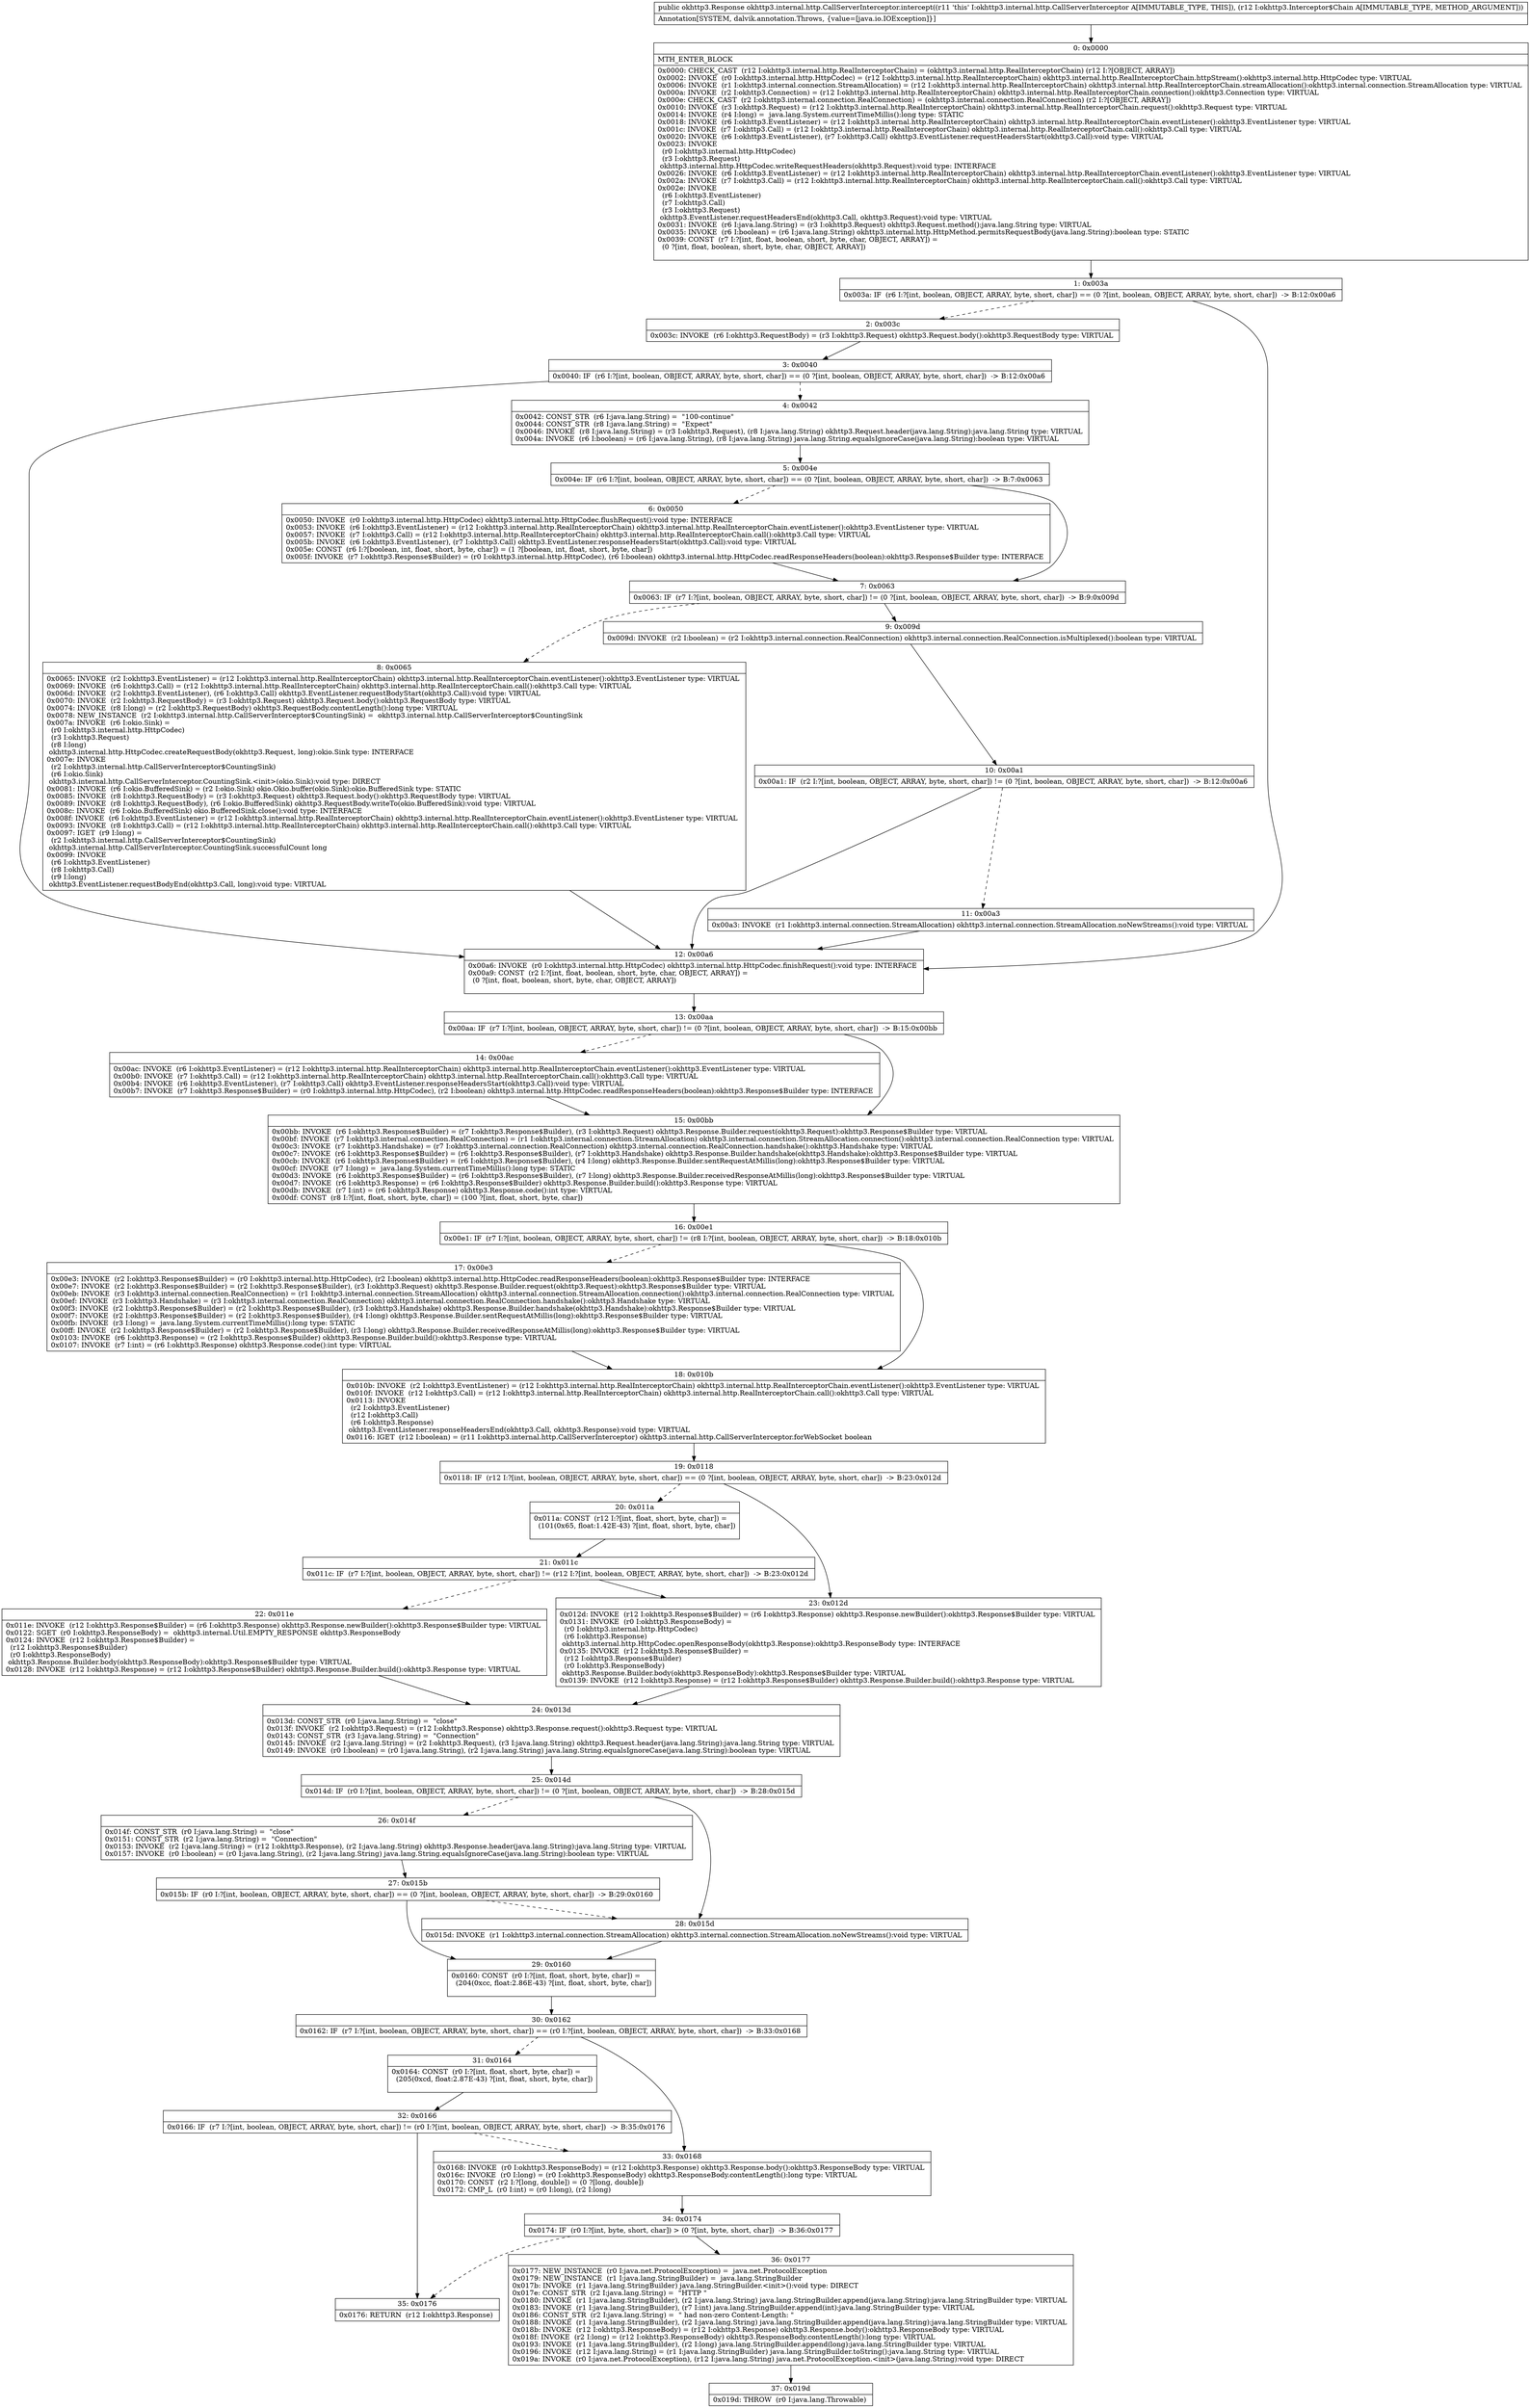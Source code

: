 digraph "CFG forokhttp3.internal.http.CallServerInterceptor.intercept(Lokhttp3\/Interceptor$Chain;)Lokhttp3\/Response;" {
Node_0 [shape=record,label="{0\:\ 0x0000|MTH_ENTER_BLOCK\l|0x0000: CHECK_CAST  (r12 I:okhttp3.internal.http.RealInterceptorChain) = (okhttp3.internal.http.RealInterceptorChain) (r12 I:?[OBJECT, ARRAY]) \l0x0002: INVOKE  (r0 I:okhttp3.internal.http.HttpCodec) = (r12 I:okhttp3.internal.http.RealInterceptorChain) okhttp3.internal.http.RealInterceptorChain.httpStream():okhttp3.internal.http.HttpCodec type: VIRTUAL \l0x0006: INVOKE  (r1 I:okhttp3.internal.connection.StreamAllocation) = (r12 I:okhttp3.internal.http.RealInterceptorChain) okhttp3.internal.http.RealInterceptorChain.streamAllocation():okhttp3.internal.connection.StreamAllocation type: VIRTUAL \l0x000a: INVOKE  (r2 I:okhttp3.Connection) = (r12 I:okhttp3.internal.http.RealInterceptorChain) okhttp3.internal.http.RealInterceptorChain.connection():okhttp3.Connection type: VIRTUAL \l0x000e: CHECK_CAST  (r2 I:okhttp3.internal.connection.RealConnection) = (okhttp3.internal.connection.RealConnection) (r2 I:?[OBJECT, ARRAY]) \l0x0010: INVOKE  (r3 I:okhttp3.Request) = (r12 I:okhttp3.internal.http.RealInterceptorChain) okhttp3.internal.http.RealInterceptorChain.request():okhttp3.Request type: VIRTUAL \l0x0014: INVOKE  (r4 I:long) =  java.lang.System.currentTimeMillis():long type: STATIC \l0x0018: INVOKE  (r6 I:okhttp3.EventListener) = (r12 I:okhttp3.internal.http.RealInterceptorChain) okhttp3.internal.http.RealInterceptorChain.eventListener():okhttp3.EventListener type: VIRTUAL \l0x001c: INVOKE  (r7 I:okhttp3.Call) = (r12 I:okhttp3.internal.http.RealInterceptorChain) okhttp3.internal.http.RealInterceptorChain.call():okhttp3.Call type: VIRTUAL \l0x0020: INVOKE  (r6 I:okhttp3.EventListener), (r7 I:okhttp3.Call) okhttp3.EventListener.requestHeadersStart(okhttp3.Call):void type: VIRTUAL \l0x0023: INVOKE  \l  (r0 I:okhttp3.internal.http.HttpCodec)\l  (r3 I:okhttp3.Request)\l okhttp3.internal.http.HttpCodec.writeRequestHeaders(okhttp3.Request):void type: INTERFACE \l0x0026: INVOKE  (r6 I:okhttp3.EventListener) = (r12 I:okhttp3.internal.http.RealInterceptorChain) okhttp3.internal.http.RealInterceptorChain.eventListener():okhttp3.EventListener type: VIRTUAL \l0x002a: INVOKE  (r7 I:okhttp3.Call) = (r12 I:okhttp3.internal.http.RealInterceptorChain) okhttp3.internal.http.RealInterceptorChain.call():okhttp3.Call type: VIRTUAL \l0x002e: INVOKE  \l  (r6 I:okhttp3.EventListener)\l  (r7 I:okhttp3.Call)\l  (r3 I:okhttp3.Request)\l okhttp3.EventListener.requestHeadersEnd(okhttp3.Call, okhttp3.Request):void type: VIRTUAL \l0x0031: INVOKE  (r6 I:java.lang.String) = (r3 I:okhttp3.Request) okhttp3.Request.method():java.lang.String type: VIRTUAL \l0x0035: INVOKE  (r6 I:boolean) = (r6 I:java.lang.String) okhttp3.internal.http.HttpMethod.permitsRequestBody(java.lang.String):boolean type: STATIC \l0x0039: CONST  (r7 I:?[int, float, boolean, short, byte, char, OBJECT, ARRAY]) = \l  (0 ?[int, float, boolean, short, byte, char, OBJECT, ARRAY])\l \l}"];
Node_1 [shape=record,label="{1\:\ 0x003a|0x003a: IF  (r6 I:?[int, boolean, OBJECT, ARRAY, byte, short, char]) == (0 ?[int, boolean, OBJECT, ARRAY, byte, short, char])  \-\> B:12:0x00a6 \l}"];
Node_2 [shape=record,label="{2\:\ 0x003c|0x003c: INVOKE  (r6 I:okhttp3.RequestBody) = (r3 I:okhttp3.Request) okhttp3.Request.body():okhttp3.RequestBody type: VIRTUAL \l}"];
Node_3 [shape=record,label="{3\:\ 0x0040|0x0040: IF  (r6 I:?[int, boolean, OBJECT, ARRAY, byte, short, char]) == (0 ?[int, boolean, OBJECT, ARRAY, byte, short, char])  \-\> B:12:0x00a6 \l}"];
Node_4 [shape=record,label="{4\:\ 0x0042|0x0042: CONST_STR  (r6 I:java.lang.String) =  \"100\-continue\" \l0x0044: CONST_STR  (r8 I:java.lang.String) =  \"Expect\" \l0x0046: INVOKE  (r8 I:java.lang.String) = (r3 I:okhttp3.Request), (r8 I:java.lang.String) okhttp3.Request.header(java.lang.String):java.lang.String type: VIRTUAL \l0x004a: INVOKE  (r6 I:boolean) = (r6 I:java.lang.String), (r8 I:java.lang.String) java.lang.String.equalsIgnoreCase(java.lang.String):boolean type: VIRTUAL \l}"];
Node_5 [shape=record,label="{5\:\ 0x004e|0x004e: IF  (r6 I:?[int, boolean, OBJECT, ARRAY, byte, short, char]) == (0 ?[int, boolean, OBJECT, ARRAY, byte, short, char])  \-\> B:7:0x0063 \l}"];
Node_6 [shape=record,label="{6\:\ 0x0050|0x0050: INVOKE  (r0 I:okhttp3.internal.http.HttpCodec) okhttp3.internal.http.HttpCodec.flushRequest():void type: INTERFACE \l0x0053: INVOKE  (r6 I:okhttp3.EventListener) = (r12 I:okhttp3.internal.http.RealInterceptorChain) okhttp3.internal.http.RealInterceptorChain.eventListener():okhttp3.EventListener type: VIRTUAL \l0x0057: INVOKE  (r7 I:okhttp3.Call) = (r12 I:okhttp3.internal.http.RealInterceptorChain) okhttp3.internal.http.RealInterceptorChain.call():okhttp3.Call type: VIRTUAL \l0x005b: INVOKE  (r6 I:okhttp3.EventListener), (r7 I:okhttp3.Call) okhttp3.EventListener.responseHeadersStart(okhttp3.Call):void type: VIRTUAL \l0x005e: CONST  (r6 I:?[boolean, int, float, short, byte, char]) = (1 ?[boolean, int, float, short, byte, char]) \l0x005f: INVOKE  (r7 I:okhttp3.Response$Builder) = (r0 I:okhttp3.internal.http.HttpCodec), (r6 I:boolean) okhttp3.internal.http.HttpCodec.readResponseHeaders(boolean):okhttp3.Response$Builder type: INTERFACE \l}"];
Node_7 [shape=record,label="{7\:\ 0x0063|0x0063: IF  (r7 I:?[int, boolean, OBJECT, ARRAY, byte, short, char]) != (0 ?[int, boolean, OBJECT, ARRAY, byte, short, char])  \-\> B:9:0x009d \l}"];
Node_8 [shape=record,label="{8\:\ 0x0065|0x0065: INVOKE  (r2 I:okhttp3.EventListener) = (r12 I:okhttp3.internal.http.RealInterceptorChain) okhttp3.internal.http.RealInterceptorChain.eventListener():okhttp3.EventListener type: VIRTUAL \l0x0069: INVOKE  (r6 I:okhttp3.Call) = (r12 I:okhttp3.internal.http.RealInterceptorChain) okhttp3.internal.http.RealInterceptorChain.call():okhttp3.Call type: VIRTUAL \l0x006d: INVOKE  (r2 I:okhttp3.EventListener), (r6 I:okhttp3.Call) okhttp3.EventListener.requestBodyStart(okhttp3.Call):void type: VIRTUAL \l0x0070: INVOKE  (r2 I:okhttp3.RequestBody) = (r3 I:okhttp3.Request) okhttp3.Request.body():okhttp3.RequestBody type: VIRTUAL \l0x0074: INVOKE  (r8 I:long) = (r2 I:okhttp3.RequestBody) okhttp3.RequestBody.contentLength():long type: VIRTUAL \l0x0078: NEW_INSTANCE  (r2 I:okhttp3.internal.http.CallServerInterceptor$CountingSink) =  okhttp3.internal.http.CallServerInterceptor$CountingSink \l0x007a: INVOKE  (r6 I:okio.Sink) = \l  (r0 I:okhttp3.internal.http.HttpCodec)\l  (r3 I:okhttp3.Request)\l  (r8 I:long)\l okhttp3.internal.http.HttpCodec.createRequestBody(okhttp3.Request, long):okio.Sink type: INTERFACE \l0x007e: INVOKE  \l  (r2 I:okhttp3.internal.http.CallServerInterceptor$CountingSink)\l  (r6 I:okio.Sink)\l okhttp3.internal.http.CallServerInterceptor.CountingSink.\<init\>(okio.Sink):void type: DIRECT \l0x0081: INVOKE  (r6 I:okio.BufferedSink) = (r2 I:okio.Sink) okio.Okio.buffer(okio.Sink):okio.BufferedSink type: STATIC \l0x0085: INVOKE  (r8 I:okhttp3.RequestBody) = (r3 I:okhttp3.Request) okhttp3.Request.body():okhttp3.RequestBody type: VIRTUAL \l0x0089: INVOKE  (r8 I:okhttp3.RequestBody), (r6 I:okio.BufferedSink) okhttp3.RequestBody.writeTo(okio.BufferedSink):void type: VIRTUAL \l0x008c: INVOKE  (r6 I:okio.BufferedSink) okio.BufferedSink.close():void type: INTERFACE \l0x008f: INVOKE  (r6 I:okhttp3.EventListener) = (r12 I:okhttp3.internal.http.RealInterceptorChain) okhttp3.internal.http.RealInterceptorChain.eventListener():okhttp3.EventListener type: VIRTUAL \l0x0093: INVOKE  (r8 I:okhttp3.Call) = (r12 I:okhttp3.internal.http.RealInterceptorChain) okhttp3.internal.http.RealInterceptorChain.call():okhttp3.Call type: VIRTUAL \l0x0097: IGET  (r9 I:long) = \l  (r2 I:okhttp3.internal.http.CallServerInterceptor$CountingSink)\l okhttp3.internal.http.CallServerInterceptor.CountingSink.successfulCount long \l0x0099: INVOKE  \l  (r6 I:okhttp3.EventListener)\l  (r8 I:okhttp3.Call)\l  (r9 I:long)\l okhttp3.EventListener.requestBodyEnd(okhttp3.Call, long):void type: VIRTUAL \l}"];
Node_9 [shape=record,label="{9\:\ 0x009d|0x009d: INVOKE  (r2 I:boolean) = (r2 I:okhttp3.internal.connection.RealConnection) okhttp3.internal.connection.RealConnection.isMultiplexed():boolean type: VIRTUAL \l}"];
Node_10 [shape=record,label="{10\:\ 0x00a1|0x00a1: IF  (r2 I:?[int, boolean, OBJECT, ARRAY, byte, short, char]) != (0 ?[int, boolean, OBJECT, ARRAY, byte, short, char])  \-\> B:12:0x00a6 \l}"];
Node_11 [shape=record,label="{11\:\ 0x00a3|0x00a3: INVOKE  (r1 I:okhttp3.internal.connection.StreamAllocation) okhttp3.internal.connection.StreamAllocation.noNewStreams():void type: VIRTUAL \l}"];
Node_12 [shape=record,label="{12\:\ 0x00a6|0x00a6: INVOKE  (r0 I:okhttp3.internal.http.HttpCodec) okhttp3.internal.http.HttpCodec.finishRequest():void type: INTERFACE \l0x00a9: CONST  (r2 I:?[int, float, boolean, short, byte, char, OBJECT, ARRAY]) = \l  (0 ?[int, float, boolean, short, byte, char, OBJECT, ARRAY])\l \l}"];
Node_13 [shape=record,label="{13\:\ 0x00aa|0x00aa: IF  (r7 I:?[int, boolean, OBJECT, ARRAY, byte, short, char]) != (0 ?[int, boolean, OBJECT, ARRAY, byte, short, char])  \-\> B:15:0x00bb \l}"];
Node_14 [shape=record,label="{14\:\ 0x00ac|0x00ac: INVOKE  (r6 I:okhttp3.EventListener) = (r12 I:okhttp3.internal.http.RealInterceptorChain) okhttp3.internal.http.RealInterceptorChain.eventListener():okhttp3.EventListener type: VIRTUAL \l0x00b0: INVOKE  (r7 I:okhttp3.Call) = (r12 I:okhttp3.internal.http.RealInterceptorChain) okhttp3.internal.http.RealInterceptorChain.call():okhttp3.Call type: VIRTUAL \l0x00b4: INVOKE  (r6 I:okhttp3.EventListener), (r7 I:okhttp3.Call) okhttp3.EventListener.responseHeadersStart(okhttp3.Call):void type: VIRTUAL \l0x00b7: INVOKE  (r7 I:okhttp3.Response$Builder) = (r0 I:okhttp3.internal.http.HttpCodec), (r2 I:boolean) okhttp3.internal.http.HttpCodec.readResponseHeaders(boolean):okhttp3.Response$Builder type: INTERFACE \l}"];
Node_15 [shape=record,label="{15\:\ 0x00bb|0x00bb: INVOKE  (r6 I:okhttp3.Response$Builder) = (r7 I:okhttp3.Response$Builder), (r3 I:okhttp3.Request) okhttp3.Response.Builder.request(okhttp3.Request):okhttp3.Response$Builder type: VIRTUAL \l0x00bf: INVOKE  (r7 I:okhttp3.internal.connection.RealConnection) = (r1 I:okhttp3.internal.connection.StreamAllocation) okhttp3.internal.connection.StreamAllocation.connection():okhttp3.internal.connection.RealConnection type: VIRTUAL \l0x00c3: INVOKE  (r7 I:okhttp3.Handshake) = (r7 I:okhttp3.internal.connection.RealConnection) okhttp3.internal.connection.RealConnection.handshake():okhttp3.Handshake type: VIRTUAL \l0x00c7: INVOKE  (r6 I:okhttp3.Response$Builder) = (r6 I:okhttp3.Response$Builder), (r7 I:okhttp3.Handshake) okhttp3.Response.Builder.handshake(okhttp3.Handshake):okhttp3.Response$Builder type: VIRTUAL \l0x00cb: INVOKE  (r6 I:okhttp3.Response$Builder) = (r6 I:okhttp3.Response$Builder), (r4 I:long) okhttp3.Response.Builder.sentRequestAtMillis(long):okhttp3.Response$Builder type: VIRTUAL \l0x00cf: INVOKE  (r7 I:long) =  java.lang.System.currentTimeMillis():long type: STATIC \l0x00d3: INVOKE  (r6 I:okhttp3.Response$Builder) = (r6 I:okhttp3.Response$Builder), (r7 I:long) okhttp3.Response.Builder.receivedResponseAtMillis(long):okhttp3.Response$Builder type: VIRTUAL \l0x00d7: INVOKE  (r6 I:okhttp3.Response) = (r6 I:okhttp3.Response$Builder) okhttp3.Response.Builder.build():okhttp3.Response type: VIRTUAL \l0x00db: INVOKE  (r7 I:int) = (r6 I:okhttp3.Response) okhttp3.Response.code():int type: VIRTUAL \l0x00df: CONST  (r8 I:?[int, float, short, byte, char]) = (100 ?[int, float, short, byte, char]) \l}"];
Node_16 [shape=record,label="{16\:\ 0x00e1|0x00e1: IF  (r7 I:?[int, boolean, OBJECT, ARRAY, byte, short, char]) != (r8 I:?[int, boolean, OBJECT, ARRAY, byte, short, char])  \-\> B:18:0x010b \l}"];
Node_17 [shape=record,label="{17\:\ 0x00e3|0x00e3: INVOKE  (r2 I:okhttp3.Response$Builder) = (r0 I:okhttp3.internal.http.HttpCodec), (r2 I:boolean) okhttp3.internal.http.HttpCodec.readResponseHeaders(boolean):okhttp3.Response$Builder type: INTERFACE \l0x00e7: INVOKE  (r2 I:okhttp3.Response$Builder) = (r2 I:okhttp3.Response$Builder), (r3 I:okhttp3.Request) okhttp3.Response.Builder.request(okhttp3.Request):okhttp3.Response$Builder type: VIRTUAL \l0x00eb: INVOKE  (r3 I:okhttp3.internal.connection.RealConnection) = (r1 I:okhttp3.internal.connection.StreamAllocation) okhttp3.internal.connection.StreamAllocation.connection():okhttp3.internal.connection.RealConnection type: VIRTUAL \l0x00ef: INVOKE  (r3 I:okhttp3.Handshake) = (r3 I:okhttp3.internal.connection.RealConnection) okhttp3.internal.connection.RealConnection.handshake():okhttp3.Handshake type: VIRTUAL \l0x00f3: INVOKE  (r2 I:okhttp3.Response$Builder) = (r2 I:okhttp3.Response$Builder), (r3 I:okhttp3.Handshake) okhttp3.Response.Builder.handshake(okhttp3.Handshake):okhttp3.Response$Builder type: VIRTUAL \l0x00f7: INVOKE  (r2 I:okhttp3.Response$Builder) = (r2 I:okhttp3.Response$Builder), (r4 I:long) okhttp3.Response.Builder.sentRequestAtMillis(long):okhttp3.Response$Builder type: VIRTUAL \l0x00fb: INVOKE  (r3 I:long) =  java.lang.System.currentTimeMillis():long type: STATIC \l0x00ff: INVOKE  (r2 I:okhttp3.Response$Builder) = (r2 I:okhttp3.Response$Builder), (r3 I:long) okhttp3.Response.Builder.receivedResponseAtMillis(long):okhttp3.Response$Builder type: VIRTUAL \l0x0103: INVOKE  (r6 I:okhttp3.Response) = (r2 I:okhttp3.Response$Builder) okhttp3.Response.Builder.build():okhttp3.Response type: VIRTUAL \l0x0107: INVOKE  (r7 I:int) = (r6 I:okhttp3.Response) okhttp3.Response.code():int type: VIRTUAL \l}"];
Node_18 [shape=record,label="{18\:\ 0x010b|0x010b: INVOKE  (r2 I:okhttp3.EventListener) = (r12 I:okhttp3.internal.http.RealInterceptorChain) okhttp3.internal.http.RealInterceptorChain.eventListener():okhttp3.EventListener type: VIRTUAL \l0x010f: INVOKE  (r12 I:okhttp3.Call) = (r12 I:okhttp3.internal.http.RealInterceptorChain) okhttp3.internal.http.RealInterceptorChain.call():okhttp3.Call type: VIRTUAL \l0x0113: INVOKE  \l  (r2 I:okhttp3.EventListener)\l  (r12 I:okhttp3.Call)\l  (r6 I:okhttp3.Response)\l okhttp3.EventListener.responseHeadersEnd(okhttp3.Call, okhttp3.Response):void type: VIRTUAL \l0x0116: IGET  (r12 I:boolean) = (r11 I:okhttp3.internal.http.CallServerInterceptor) okhttp3.internal.http.CallServerInterceptor.forWebSocket boolean \l}"];
Node_19 [shape=record,label="{19\:\ 0x0118|0x0118: IF  (r12 I:?[int, boolean, OBJECT, ARRAY, byte, short, char]) == (0 ?[int, boolean, OBJECT, ARRAY, byte, short, char])  \-\> B:23:0x012d \l}"];
Node_20 [shape=record,label="{20\:\ 0x011a|0x011a: CONST  (r12 I:?[int, float, short, byte, char]) = \l  (101(0x65, float:1.42E\-43) ?[int, float, short, byte, char])\l \l}"];
Node_21 [shape=record,label="{21\:\ 0x011c|0x011c: IF  (r7 I:?[int, boolean, OBJECT, ARRAY, byte, short, char]) != (r12 I:?[int, boolean, OBJECT, ARRAY, byte, short, char])  \-\> B:23:0x012d \l}"];
Node_22 [shape=record,label="{22\:\ 0x011e|0x011e: INVOKE  (r12 I:okhttp3.Response$Builder) = (r6 I:okhttp3.Response) okhttp3.Response.newBuilder():okhttp3.Response$Builder type: VIRTUAL \l0x0122: SGET  (r0 I:okhttp3.ResponseBody) =  okhttp3.internal.Util.EMPTY_RESPONSE okhttp3.ResponseBody \l0x0124: INVOKE  (r12 I:okhttp3.Response$Builder) = \l  (r12 I:okhttp3.Response$Builder)\l  (r0 I:okhttp3.ResponseBody)\l okhttp3.Response.Builder.body(okhttp3.ResponseBody):okhttp3.Response$Builder type: VIRTUAL \l0x0128: INVOKE  (r12 I:okhttp3.Response) = (r12 I:okhttp3.Response$Builder) okhttp3.Response.Builder.build():okhttp3.Response type: VIRTUAL \l}"];
Node_23 [shape=record,label="{23\:\ 0x012d|0x012d: INVOKE  (r12 I:okhttp3.Response$Builder) = (r6 I:okhttp3.Response) okhttp3.Response.newBuilder():okhttp3.Response$Builder type: VIRTUAL \l0x0131: INVOKE  (r0 I:okhttp3.ResponseBody) = \l  (r0 I:okhttp3.internal.http.HttpCodec)\l  (r6 I:okhttp3.Response)\l okhttp3.internal.http.HttpCodec.openResponseBody(okhttp3.Response):okhttp3.ResponseBody type: INTERFACE \l0x0135: INVOKE  (r12 I:okhttp3.Response$Builder) = \l  (r12 I:okhttp3.Response$Builder)\l  (r0 I:okhttp3.ResponseBody)\l okhttp3.Response.Builder.body(okhttp3.ResponseBody):okhttp3.Response$Builder type: VIRTUAL \l0x0139: INVOKE  (r12 I:okhttp3.Response) = (r12 I:okhttp3.Response$Builder) okhttp3.Response.Builder.build():okhttp3.Response type: VIRTUAL \l}"];
Node_24 [shape=record,label="{24\:\ 0x013d|0x013d: CONST_STR  (r0 I:java.lang.String) =  \"close\" \l0x013f: INVOKE  (r2 I:okhttp3.Request) = (r12 I:okhttp3.Response) okhttp3.Response.request():okhttp3.Request type: VIRTUAL \l0x0143: CONST_STR  (r3 I:java.lang.String) =  \"Connection\" \l0x0145: INVOKE  (r2 I:java.lang.String) = (r2 I:okhttp3.Request), (r3 I:java.lang.String) okhttp3.Request.header(java.lang.String):java.lang.String type: VIRTUAL \l0x0149: INVOKE  (r0 I:boolean) = (r0 I:java.lang.String), (r2 I:java.lang.String) java.lang.String.equalsIgnoreCase(java.lang.String):boolean type: VIRTUAL \l}"];
Node_25 [shape=record,label="{25\:\ 0x014d|0x014d: IF  (r0 I:?[int, boolean, OBJECT, ARRAY, byte, short, char]) != (0 ?[int, boolean, OBJECT, ARRAY, byte, short, char])  \-\> B:28:0x015d \l}"];
Node_26 [shape=record,label="{26\:\ 0x014f|0x014f: CONST_STR  (r0 I:java.lang.String) =  \"close\" \l0x0151: CONST_STR  (r2 I:java.lang.String) =  \"Connection\" \l0x0153: INVOKE  (r2 I:java.lang.String) = (r12 I:okhttp3.Response), (r2 I:java.lang.String) okhttp3.Response.header(java.lang.String):java.lang.String type: VIRTUAL \l0x0157: INVOKE  (r0 I:boolean) = (r0 I:java.lang.String), (r2 I:java.lang.String) java.lang.String.equalsIgnoreCase(java.lang.String):boolean type: VIRTUAL \l}"];
Node_27 [shape=record,label="{27\:\ 0x015b|0x015b: IF  (r0 I:?[int, boolean, OBJECT, ARRAY, byte, short, char]) == (0 ?[int, boolean, OBJECT, ARRAY, byte, short, char])  \-\> B:29:0x0160 \l}"];
Node_28 [shape=record,label="{28\:\ 0x015d|0x015d: INVOKE  (r1 I:okhttp3.internal.connection.StreamAllocation) okhttp3.internal.connection.StreamAllocation.noNewStreams():void type: VIRTUAL \l}"];
Node_29 [shape=record,label="{29\:\ 0x0160|0x0160: CONST  (r0 I:?[int, float, short, byte, char]) = \l  (204(0xcc, float:2.86E\-43) ?[int, float, short, byte, char])\l \l}"];
Node_30 [shape=record,label="{30\:\ 0x0162|0x0162: IF  (r7 I:?[int, boolean, OBJECT, ARRAY, byte, short, char]) == (r0 I:?[int, boolean, OBJECT, ARRAY, byte, short, char])  \-\> B:33:0x0168 \l}"];
Node_31 [shape=record,label="{31\:\ 0x0164|0x0164: CONST  (r0 I:?[int, float, short, byte, char]) = \l  (205(0xcd, float:2.87E\-43) ?[int, float, short, byte, char])\l \l}"];
Node_32 [shape=record,label="{32\:\ 0x0166|0x0166: IF  (r7 I:?[int, boolean, OBJECT, ARRAY, byte, short, char]) != (r0 I:?[int, boolean, OBJECT, ARRAY, byte, short, char])  \-\> B:35:0x0176 \l}"];
Node_33 [shape=record,label="{33\:\ 0x0168|0x0168: INVOKE  (r0 I:okhttp3.ResponseBody) = (r12 I:okhttp3.Response) okhttp3.Response.body():okhttp3.ResponseBody type: VIRTUAL \l0x016c: INVOKE  (r0 I:long) = (r0 I:okhttp3.ResponseBody) okhttp3.ResponseBody.contentLength():long type: VIRTUAL \l0x0170: CONST  (r2 I:?[long, double]) = (0 ?[long, double]) \l0x0172: CMP_L  (r0 I:int) = (r0 I:long), (r2 I:long) \l}"];
Node_34 [shape=record,label="{34\:\ 0x0174|0x0174: IF  (r0 I:?[int, byte, short, char]) \> (0 ?[int, byte, short, char])  \-\> B:36:0x0177 \l}"];
Node_35 [shape=record,label="{35\:\ 0x0176|0x0176: RETURN  (r12 I:okhttp3.Response) \l}"];
Node_36 [shape=record,label="{36\:\ 0x0177|0x0177: NEW_INSTANCE  (r0 I:java.net.ProtocolException) =  java.net.ProtocolException \l0x0179: NEW_INSTANCE  (r1 I:java.lang.StringBuilder) =  java.lang.StringBuilder \l0x017b: INVOKE  (r1 I:java.lang.StringBuilder) java.lang.StringBuilder.\<init\>():void type: DIRECT \l0x017e: CONST_STR  (r2 I:java.lang.String) =  \"HTTP \" \l0x0180: INVOKE  (r1 I:java.lang.StringBuilder), (r2 I:java.lang.String) java.lang.StringBuilder.append(java.lang.String):java.lang.StringBuilder type: VIRTUAL \l0x0183: INVOKE  (r1 I:java.lang.StringBuilder), (r7 I:int) java.lang.StringBuilder.append(int):java.lang.StringBuilder type: VIRTUAL \l0x0186: CONST_STR  (r2 I:java.lang.String) =  \" had non\-zero Content\-Length: \" \l0x0188: INVOKE  (r1 I:java.lang.StringBuilder), (r2 I:java.lang.String) java.lang.StringBuilder.append(java.lang.String):java.lang.StringBuilder type: VIRTUAL \l0x018b: INVOKE  (r12 I:okhttp3.ResponseBody) = (r12 I:okhttp3.Response) okhttp3.Response.body():okhttp3.ResponseBody type: VIRTUAL \l0x018f: INVOKE  (r2 I:long) = (r12 I:okhttp3.ResponseBody) okhttp3.ResponseBody.contentLength():long type: VIRTUAL \l0x0193: INVOKE  (r1 I:java.lang.StringBuilder), (r2 I:long) java.lang.StringBuilder.append(long):java.lang.StringBuilder type: VIRTUAL \l0x0196: INVOKE  (r12 I:java.lang.String) = (r1 I:java.lang.StringBuilder) java.lang.StringBuilder.toString():java.lang.String type: VIRTUAL \l0x019a: INVOKE  (r0 I:java.net.ProtocolException), (r12 I:java.lang.String) java.net.ProtocolException.\<init\>(java.lang.String):void type: DIRECT \l}"];
Node_37 [shape=record,label="{37\:\ 0x019d|0x019d: THROW  (r0 I:java.lang.Throwable) \l}"];
MethodNode[shape=record,label="{public okhttp3.Response okhttp3.internal.http.CallServerInterceptor.intercept((r11 'this' I:okhttp3.internal.http.CallServerInterceptor A[IMMUTABLE_TYPE, THIS]), (r12 I:okhttp3.Interceptor$Chain A[IMMUTABLE_TYPE, METHOD_ARGUMENT]))  | Annotation[SYSTEM, dalvik.annotation.Throws, \{value=[java.io.IOException]\}]\l}"];
MethodNode -> Node_0;
Node_0 -> Node_1;
Node_1 -> Node_2[style=dashed];
Node_1 -> Node_12;
Node_2 -> Node_3;
Node_3 -> Node_4[style=dashed];
Node_3 -> Node_12;
Node_4 -> Node_5;
Node_5 -> Node_6[style=dashed];
Node_5 -> Node_7;
Node_6 -> Node_7;
Node_7 -> Node_8[style=dashed];
Node_7 -> Node_9;
Node_8 -> Node_12;
Node_9 -> Node_10;
Node_10 -> Node_11[style=dashed];
Node_10 -> Node_12;
Node_11 -> Node_12;
Node_12 -> Node_13;
Node_13 -> Node_14[style=dashed];
Node_13 -> Node_15;
Node_14 -> Node_15;
Node_15 -> Node_16;
Node_16 -> Node_17[style=dashed];
Node_16 -> Node_18;
Node_17 -> Node_18;
Node_18 -> Node_19;
Node_19 -> Node_20[style=dashed];
Node_19 -> Node_23;
Node_20 -> Node_21;
Node_21 -> Node_22[style=dashed];
Node_21 -> Node_23;
Node_22 -> Node_24;
Node_23 -> Node_24;
Node_24 -> Node_25;
Node_25 -> Node_26[style=dashed];
Node_25 -> Node_28;
Node_26 -> Node_27;
Node_27 -> Node_28[style=dashed];
Node_27 -> Node_29;
Node_28 -> Node_29;
Node_29 -> Node_30;
Node_30 -> Node_31[style=dashed];
Node_30 -> Node_33;
Node_31 -> Node_32;
Node_32 -> Node_33[style=dashed];
Node_32 -> Node_35;
Node_33 -> Node_34;
Node_34 -> Node_35[style=dashed];
Node_34 -> Node_36;
Node_36 -> Node_37;
}

